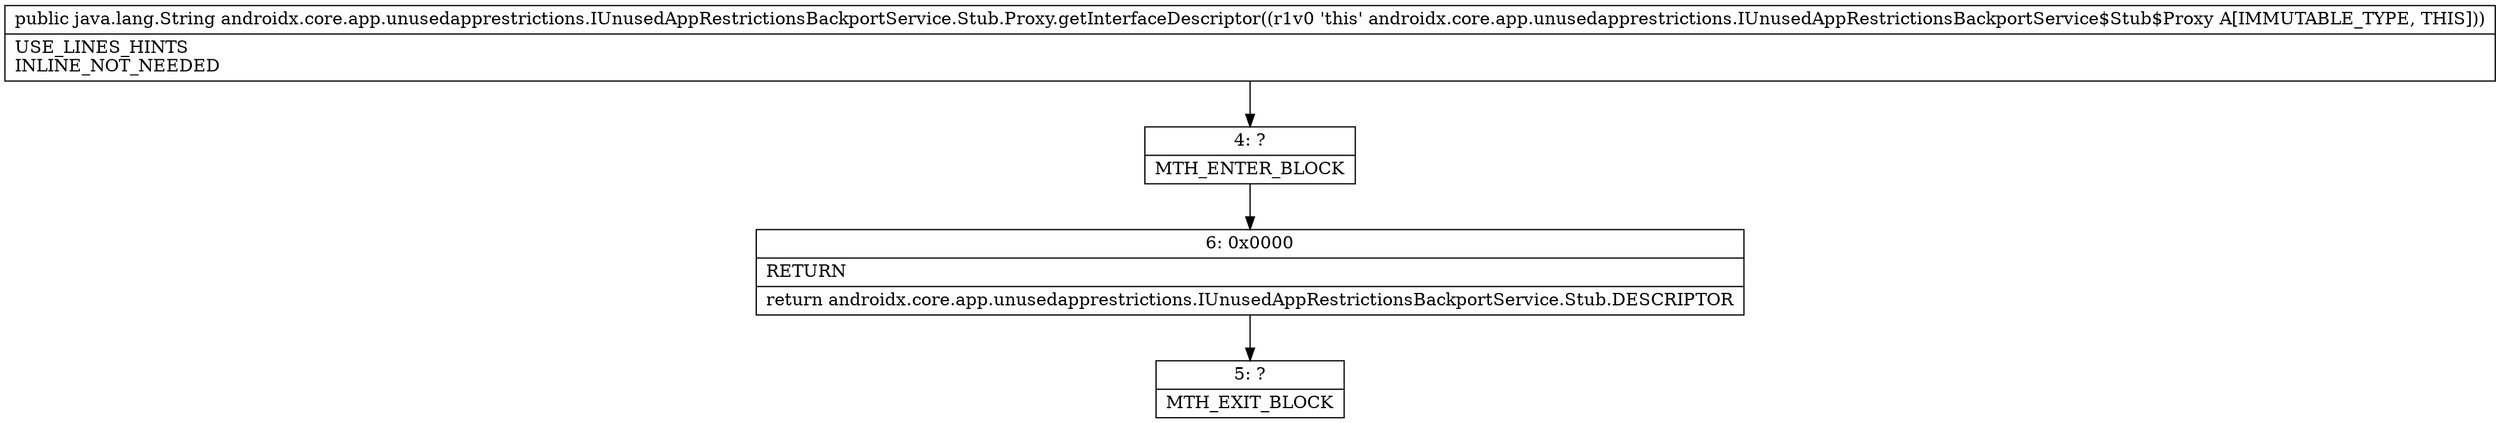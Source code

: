 digraph "CFG forandroidx.core.app.unusedapprestrictions.IUnusedAppRestrictionsBackportService.Stub.Proxy.getInterfaceDescriptor()Ljava\/lang\/String;" {
Node_4 [shape=record,label="{4\:\ ?|MTH_ENTER_BLOCK\l}"];
Node_6 [shape=record,label="{6\:\ 0x0000|RETURN\l|return androidx.core.app.unusedapprestrictions.IUnusedAppRestrictionsBackportService.Stub.DESCRIPTOR\l}"];
Node_5 [shape=record,label="{5\:\ ?|MTH_EXIT_BLOCK\l}"];
MethodNode[shape=record,label="{public java.lang.String androidx.core.app.unusedapprestrictions.IUnusedAppRestrictionsBackportService.Stub.Proxy.getInterfaceDescriptor((r1v0 'this' androidx.core.app.unusedapprestrictions.IUnusedAppRestrictionsBackportService$Stub$Proxy A[IMMUTABLE_TYPE, THIS]))  | USE_LINES_HINTS\lINLINE_NOT_NEEDED\l}"];
MethodNode -> Node_4;Node_4 -> Node_6;
Node_6 -> Node_5;
}

